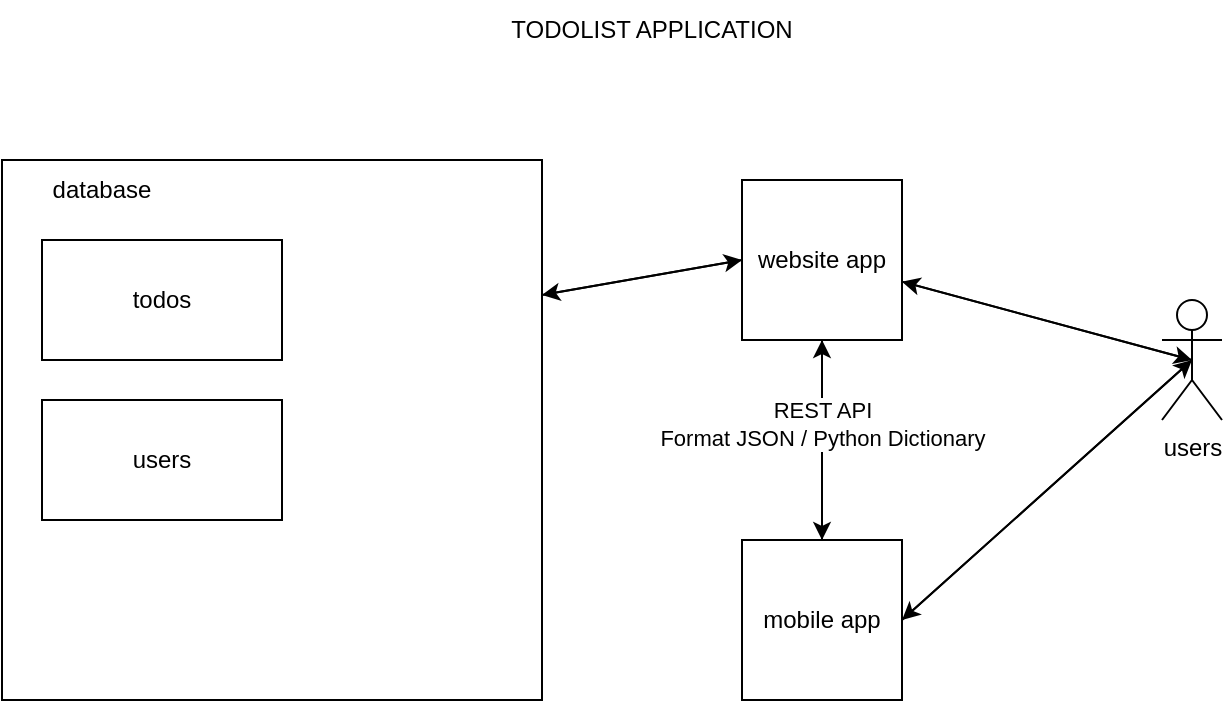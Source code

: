 <mxfile version="21.7.2" type="github">
  <diagram name="Page-1" id="Qhq9IxNzzZHNH5Wqdolk">
    <mxGraphModel dx="880" dy="446" grid="1" gridSize="10" guides="1" tooltips="1" connect="1" arrows="1" fold="1" page="1" pageScale="1" pageWidth="850" pageHeight="1100" math="0" shadow="0">
      <root>
        <mxCell id="0" />
        <mxCell id="1" parent="0" />
        <mxCell id="G9EB1BsLqgh-Z7TjaXkr-13" style="edgeStyle=none;rounded=0;orthogonalLoop=1;jettySize=auto;html=1;exitX=1;exitY=0.25;exitDx=0;exitDy=0;entryX=0;entryY=0.5;entryDx=0;entryDy=0;" edge="1" parent="1" source="G9EB1BsLqgh-Z7TjaXkr-1" target="G9EB1BsLqgh-Z7TjaXkr-7">
          <mxGeometry relative="1" as="geometry" />
        </mxCell>
        <mxCell id="G9EB1BsLqgh-Z7TjaXkr-1" value="" style="whiteSpace=wrap;html=1;aspect=fixed;" vertex="1" parent="1">
          <mxGeometry x="90" y="100" width="270" height="270" as="geometry" />
        </mxCell>
        <mxCell id="G9EB1BsLqgh-Z7TjaXkr-2" value="TODOLIST APPLICATION" style="text;html=1;strokeColor=none;fillColor=none;align=center;verticalAlign=middle;whiteSpace=wrap;rounded=0;" vertex="1" parent="1">
          <mxGeometry x="300" y="20" width="230" height="30" as="geometry" />
        </mxCell>
        <mxCell id="G9EB1BsLqgh-Z7TjaXkr-3" value="users" style="rounded=0;whiteSpace=wrap;html=1;" vertex="1" parent="1">
          <mxGeometry x="110" y="220" width="120" height="60" as="geometry" />
        </mxCell>
        <mxCell id="G9EB1BsLqgh-Z7TjaXkr-4" value="todos" style="rounded=0;whiteSpace=wrap;html=1;" vertex="1" parent="1">
          <mxGeometry x="110" y="140" width="120" height="60" as="geometry" />
        </mxCell>
        <mxCell id="G9EB1BsLqgh-Z7TjaXkr-5" value="database" style="text;html=1;strokeColor=none;fillColor=none;align=center;verticalAlign=middle;whiteSpace=wrap;rounded=0;" vertex="1" parent="1">
          <mxGeometry x="110" y="100" width="60" height="30" as="geometry" />
        </mxCell>
        <mxCell id="G9EB1BsLqgh-Z7TjaXkr-11" style="edgeStyle=none;rounded=0;orthogonalLoop=1;jettySize=auto;html=1;entryX=0.5;entryY=1;entryDx=0;entryDy=0;" edge="1" parent="1" source="G9EB1BsLqgh-Z7TjaXkr-6" target="G9EB1BsLqgh-Z7TjaXkr-7">
          <mxGeometry relative="1" as="geometry" />
        </mxCell>
        <mxCell id="G9EB1BsLqgh-Z7TjaXkr-19" style="edgeStyle=none;rounded=0;orthogonalLoop=1;jettySize=auto;html=1;exitX=1;exitY=0.5;exitDx=0;exitDy=0;entryX=0.5;entryY=0.5;entryDx=0;entryDy=0;entryPerimeter=0;" edge="1" parent="1" source="G9EB1BsLqgh-Z7TjaXkr-6" target="G9EB1BsLqgh-Z7TjaXkr-8">
          <mxGeometry relative="1" as="geometry" />
        </mxCell>
        <mxCell id="G9EB1BsLqgh-Z7TjaXkr-6" value="mobile app" style="whiteSpace=wrap;html=1;aspect=fixed;" vertex="1" parent="1">
          <mxGeometry x="460" y="290" width="80" height="80" as="geometry" />
        </mxCell>
        <mxCell id="G9EB1BsLqgh-Z7TjaXkr-12" style="edgeStyle=none;rounded=0;orthogonalLoop=1;jettySize=auto;html=1;exitX=0.5;exitY=1;exitDx=0;exitDy=0;entryX=0.5;entryY=0;entryDx=0;entryDy=0;" edge="1" parent="1" source="G9EB1BsLqgh-Z7TjaXkr-7" target="G9EB1BsLqgh-Z7TjaXkr-6">
          <mxGeometry relative="1" as="geometry" />
        </mxCell>
        <mxCell id="G9EB1BsLqgh-Z7TjaXkr-17" value="REST API&lt;br&gt;Format JSON / Python Dictionary" style="edgeLabel;html=1;align=center;verticalAlign=middle;resizable=0;points=[];" vertex="1" connectable="0" parent="G9EB1BsLqgh-Z7TjaXkr-12">
          <mxGeometry x="-0.171" relative="1" as="geometry">
            <mxPoint as="offset" />
          </mxGeometry>
        </mxCell>
        <mxCell id="G9EB1BsLqgh-Z7TjaXkr-14" style="edgeStyle=none;rounded=0;orthogonalLoop=1;jettySize=auto;html=1;exitX=0;exitY=0.5;exitDx=0;exitDy=0;entryX=1;entryY=0.25;entryDx=0;entryDy=0;" edge="1" parent="1" source="G9EB1BsLqgh-Z7TjaXkr-7" target="G9EB1BsLqgh-Z7TjaXkr-1">
          <mxGeometry relative="1" as="geometry" />
        </mxCell>
        <mxCell id="G9EB1BsLqgh-Z7TjaXkr-15" style="edgeStyle=none;rounded=0;orthogonalLoop=1;jettySize=auto;html=1;entryX=0.5;entryY=0.5;entryDx=0;entryDy=0;entryPerimeter=0;" edge="1" parent="1" source="G9EB1BsLqgh-Z7TjaXkr-7" target="G9EB1BsLqgh-Z7TjaXkr-8">
          <mxGeometry relative="1" as="geometry" />
        </mxCell>
        <mxCell id="G9EB1BsLqgh-Z7TjaXkr-7" value="website app" style="whiteSpace=wrap;html=1;aspect=fixed;" vertex="1" parent="1">
          <mxGeometry x="460" y="110" width="80" height="80" as="geometry" />
        </mxCell>
        <mxCell id="G9EB1BsLqgh-Z7TjaXkr-16" style="edgeStyle=none;rounded=0;orthogonalLoop=1;jettySize=auto;html=1;exitX=0.5;exitY=0.5;exitDx=0;exitDy=0;exitPerimeter=0;" edge="1" parent="1" source="G9EB1BsLqgh-Z7TjaXkr-8" target="G9EB1BsLqgh-Z7TjaXkr-7">
          <mxGeometry relative="1" as="geometry" />
        </mxCell>
        <mxCell id="G9EB1BsLqgh-Z7TjaXkr-18" style="edgeStyle=none;rounded=0;orthogonalLoop=1;jettySize=auto;html=1;exitX=0.5;exitY=0.5;exitDx=0;exitDy=0;exitPerimeter=0;entryX=1;entryY=0.5;entryDx=0;entryDy=0;" edge="1" parent="1" source="G9EB1BsLqgh-Z7TjaXkr-8" target="G9EB1BsLqgh-Z7TjaXkr-6">
          <mxGeometry relative="1" as="geometry" />
        </mxCell>
        <mxCell id="G9EB1BsLqgh-Z7TjaXkr-8" value="users" style="shape=umlActor;verticalLabelPosition=bottom;verticalAlign=top;html=1;outlineConnect=0;" vertex="1" parent="1">
          <mxGeometry x="670" y="170" width="30" height="60" as="geometry" />
        </mxCell>
      </root>
    </mxGraphModel>
  </diagram>
</mxfile>
